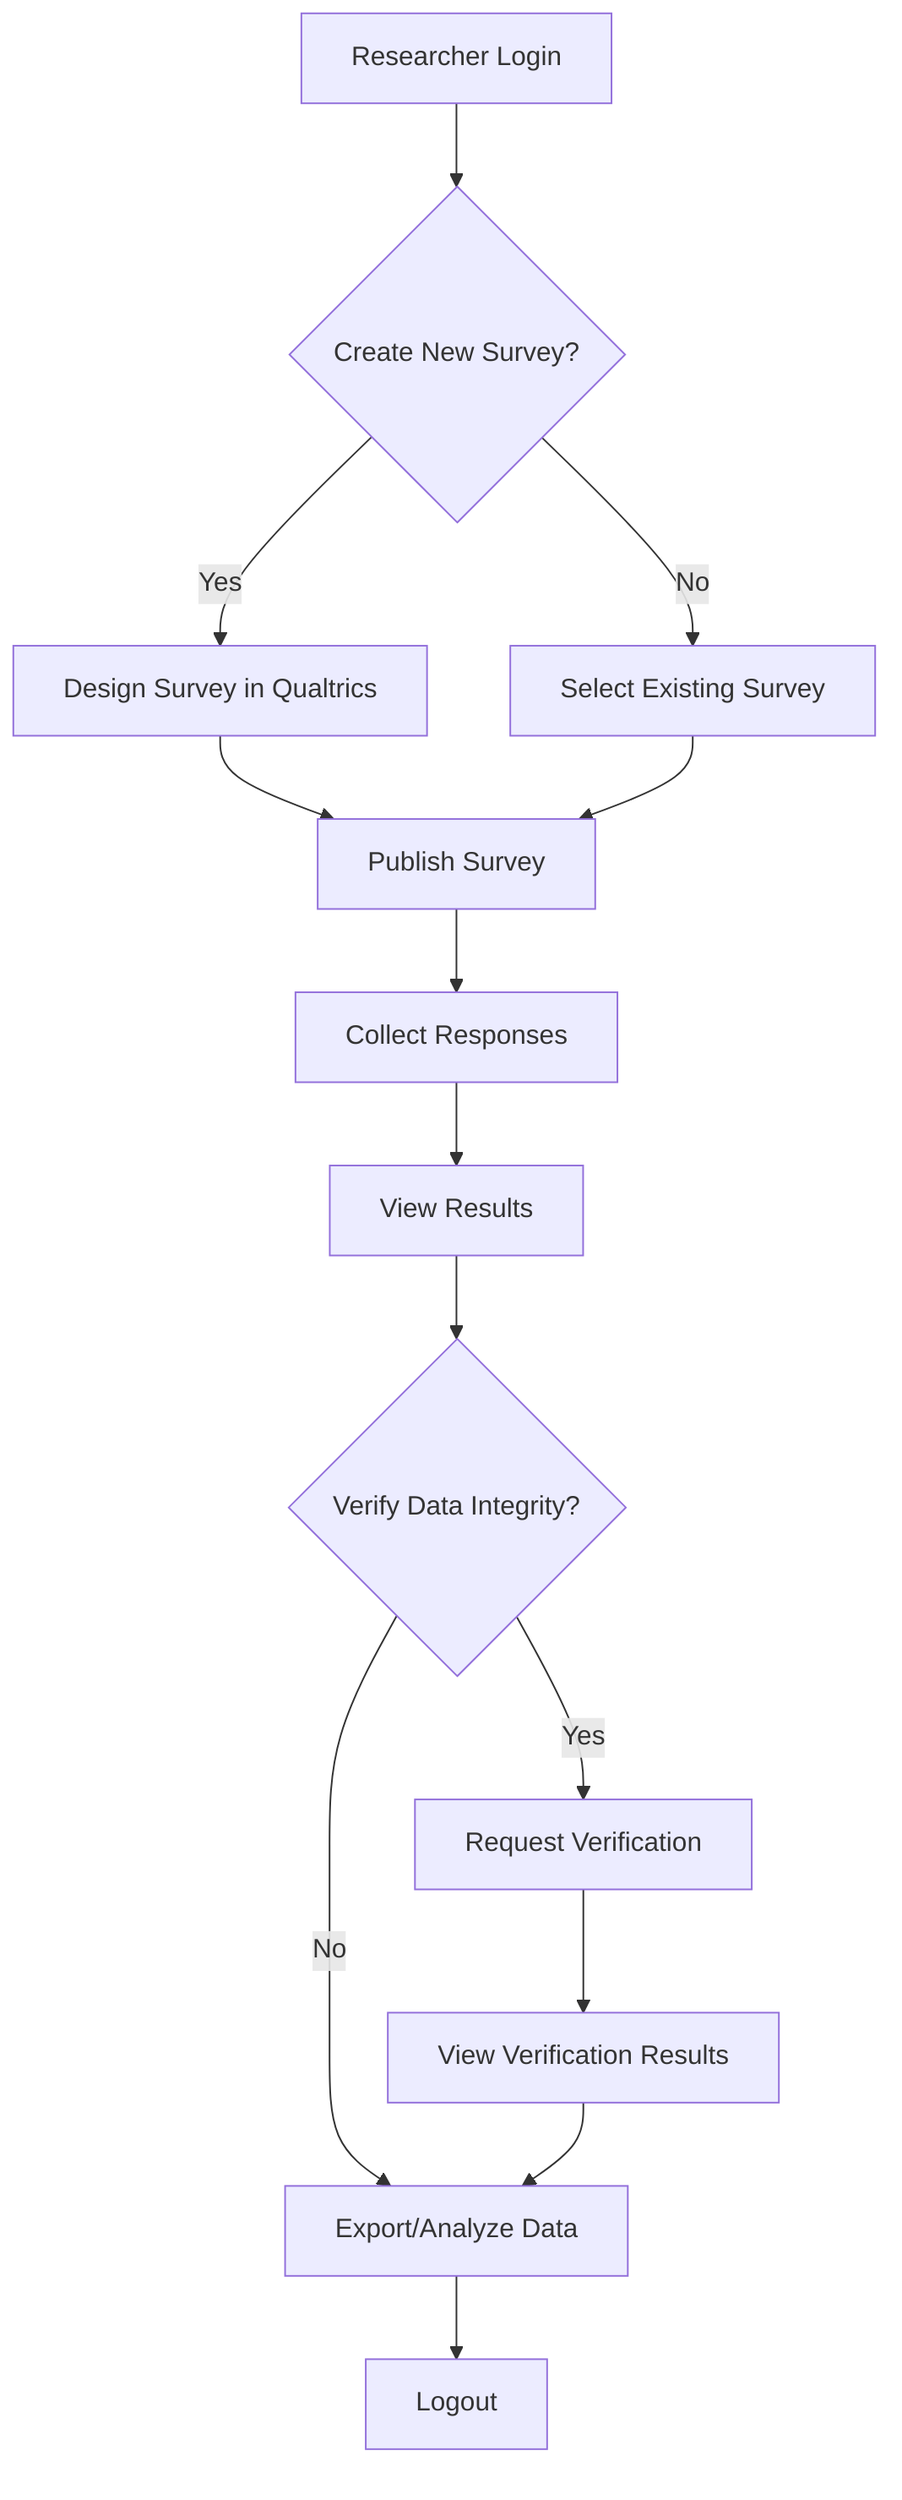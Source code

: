 graph TD
    A[Researcher Login] --> B{Create New Survey?}
    B -->|Yes| C[Design Survey in Qualtrics]
    B -->|No| D[Select Existing Survey]
    C --> E[Publish Survey]
    D --> E
    E --> F[Collect Responses]
    F --> G[View Results]
    G --> H{Verify Data Integrity?}
    H -->|Yes| I[Request Verification]
    I --> J[View Verification Results]
    H -->|No| K[Export/Analyze Data]
    J --> K
    K --> L[Logout]